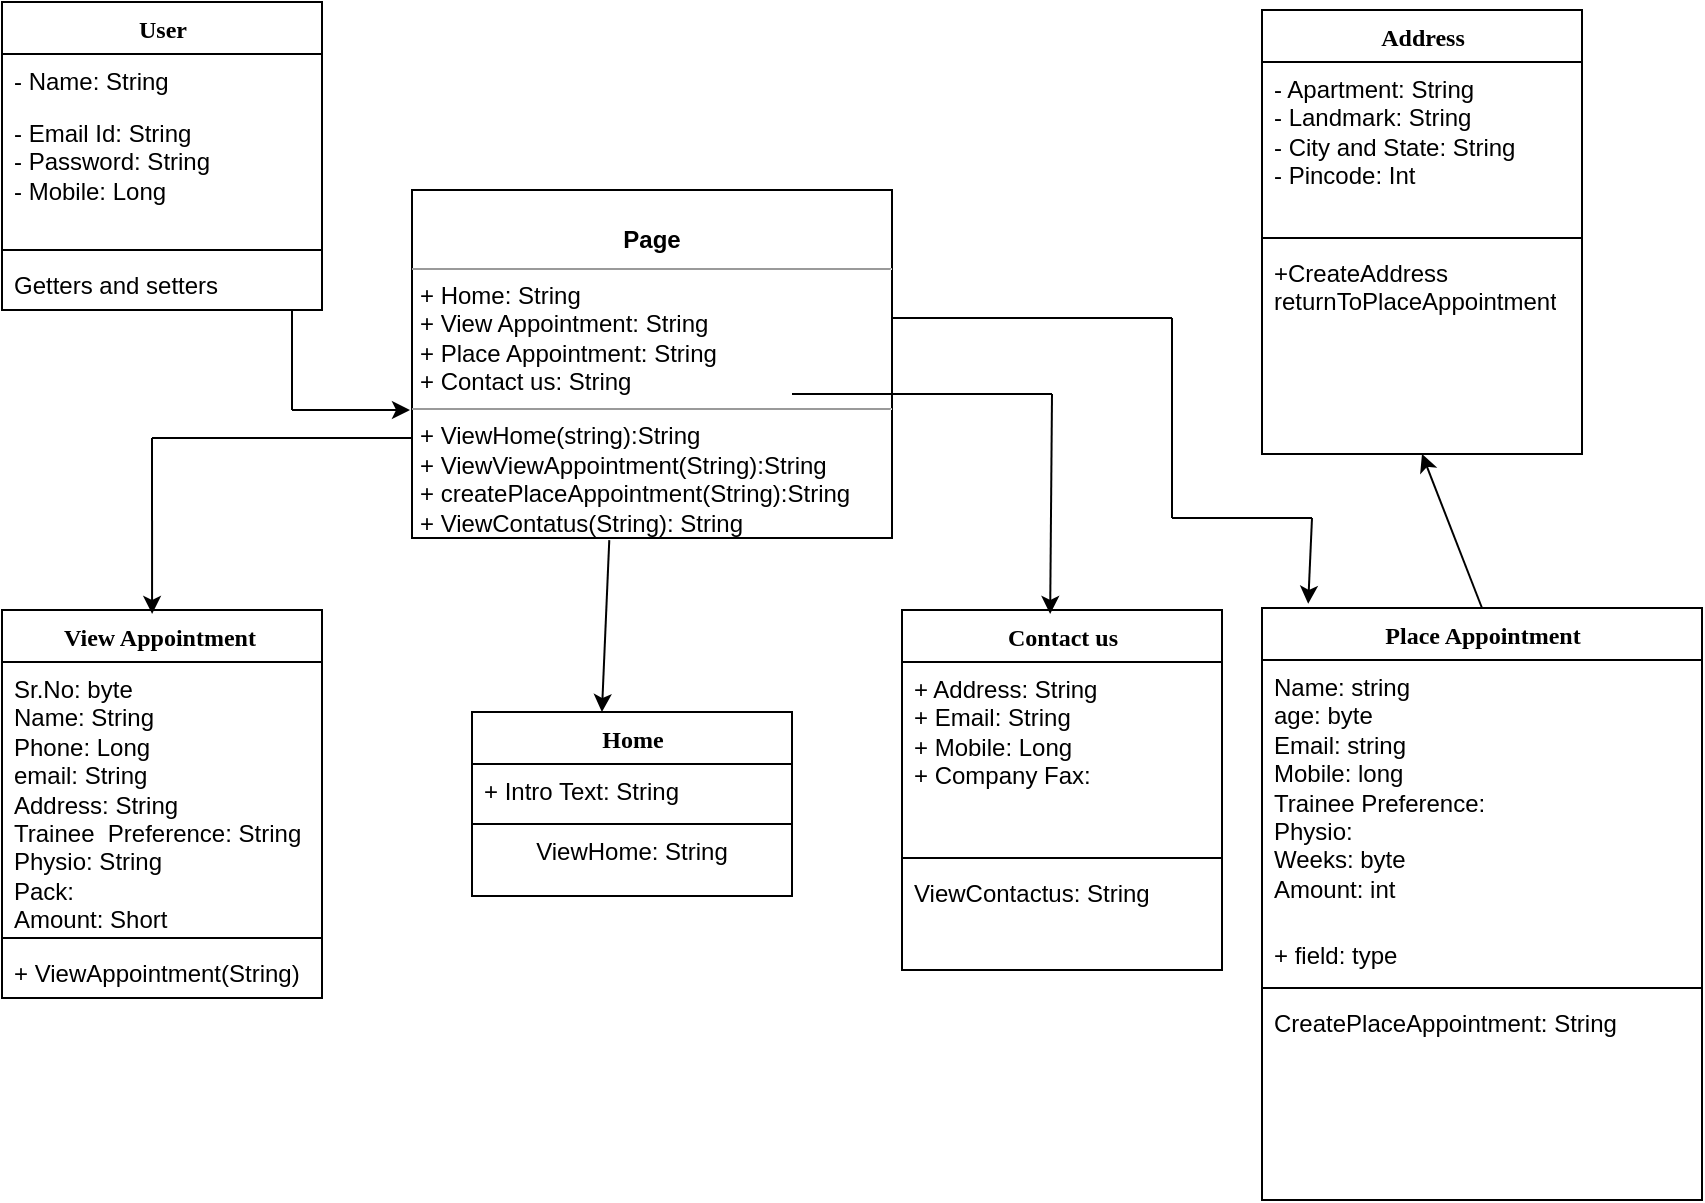 <mxfile version="14.9.5" type="github"><diagram name="Page-1" id="6133507b-19e7-1e82-6fc7-422aa6c4b21f"><mxGraphModel dx="1038" dy="469" grid="1" gridSize="10" guides="1" tooltips="1" connect="1" arrows="1" fold="1" page="1" pageScale="1" pageWidth="1100" pageHeight="850" background="none" math="0" shadow="0"><root><mxCell id="0"/><mxCell id="1" parent="0"/><mxCell id="235556782a83e6d0-1" value="View Appointment&amp;nbsp;" style="swimlane;html=1;fontStyle=1;align=center;verticalAlign=top;childLayout=stackLayout;horizontal=1;startSize=26;horizontalStack=0;resizeParent=1;resizeLast=0;collapsible=1;marginBottom=0;swimlaneFillColor=#ffffff;rounded=0;shadow=0;comic=0;labelBackgroundColor=none;strokeWidth=1;fillColor=none;fontFamily=Verdana;fontSize=12" parent="1" vertex="1"><mxGeometry x="35" y="436" width="160" height="194" as="geometry"/></mxCell><mxCell id="235556782a83e6d0-3" value="Sr.No: byte&lt;br&gt;Name: String&lt;br&gt;Phone: Long&lt;br&gt;email: String&lt;br&gt;Address: String&lt;br&gt;Trainee&amp;nbsp; Preference: String&lt;br&gt;Physio: String&lt;br&gt;Pack:&lt;br&gt;Amount: Short" style="text;html=1;strokeColor=none;fillColor=none;align=left;verticalAlign=top;spacingLeft=4;spacingRight=4;whiteSpace=wrap;overflow=hidden;rotatable=0;points=[[0,0.5],[1,0.5]];portConstraint=eastwest;" parent="235556782a83e6d0-1" vertex="1"><mxGeometry y="26" width="160" height="134" as="geometry"/></mxCell><mxCell id="235556782a83e6d0-6" value="" style="line;html=1;strokeWidth=1;fillColor=none;align=left;verticalAlign=middle;spacingTop=-1;spacingLeft=3;spacingRight=3;rotatable=0;labelPosition=right;points=[];portConstraint=eastwest;" parent="235556782a83e6d0-1" vertex="1"><mxGeometry y="160" width="160" height="8" as="geometry"/></mxCell><mxCell id="235556782a83e6d0-7" value="+ ViewAppointment(String)" style="text;html=1;strokeColor=none;fillColor=none;align=left;verticalAlign=top;spacingLeft=4;spacingRight=4;whiteSpace=wrap;overflow=hidden;rotatable=0;points=[[0,0.5],[1,0.5]];portConstraint=eastwest;" parent="235556782a83e6d0-1" vertex="1"><mxGeometry y="168" width="160" height="26" as="geometry"/></mxCell><mxCell id="78961159f06e98e8-17" value="User" style="swimlane;html=1;fontStyle=1;align=center;verticalAlign=top;childLayout=stackLayout;horizontal=1;startSize=26;horizontalStack=0;resizeParent=1;resizeLast=0;collapsible=1;marginBottom=0;swimlaneFillColor=#ffffff;rounded=0;shadow=0;comic=0;labelBackgroundColor=none;strokeWidth=1;fillColor=none;fontFamily=Verdana;fontSize=12" parent="1" vertex="1"><mxGeometry x="35" y="132" width="160" height="154" as="geometry"/></mxCell><mxCell id="78961159f06e98e8-23" value="- Name: String" style="text;html=1;strokeColor=none;fillColor=none;align=left;verticalAlign=top;spacingLeft=4;spacingRight=4;whiteSpace=wrap;overflow=hidden;rotatable=0;points=[[0,0.5],[1,0.5]];portConstraint=eastwest;" parent="78961159f06e98e8-17" vertex="1"><mxGeometry y="26" width="160" height="26" as="geometry"/></mxCell><mxCell id="78961159f06e98e8-24" value="- Email Id: String&lt;br&gt;- Password: String&lt;br&gt;- Mobile: Long" style="text;html=1;strokeColor=none;fillColor=none;align=left;verticalAlign=top;spacingLeft=4;spacingRight=4;whiteSpace=wrap;overflow=hidden;rotatable=0;points=[[0,0.5],[1,0.5]];portConstraint=eastwest;" parent="78961159f06e98e8-17" vertex="1"><mxGeometry y="52" width="160" height="68" as="geometry"/></mxCell><mxCell id="78961159f06e98e8-19" value="" style="line;html=1;strokeWidth=1;fillColor=none;align=left;verticalAlign=middle;spacingTop=-1;spacingLeft=3;spacingRight=3;rotatable=0;labelPosition=right;points=[];portConstraint=eastwest;" parent="78961159f06e98e8-17" vertex="1"><mxGeometry y="120" width="160" height="8" as="geometry"/></mxCell><mxCell id="78961159f06e98e8-27" value="Getters and setters" style="text;html=1;strokeColor=none;fillColor=none;align=left;verticalAlign=top;spacingLeft=4;spacingRight=4;whiteSpace=wrap;overflow=hidden;rotatable=0;points=[[0,0.5],[1,0.5]];portConstraint=eastwest;" parent="78961159f06e98e8-17" vertex="1"><mxGeometry y="128" width="160" height="26" as="geometry"/></mxCell><mxCell id="78961159f06e98e8-43" value="Address" style="swimlane;html=1;fontStyle=1;align=center;verticalAlign=top;childLayout=stackLayout;horizontal=1;startSize=26;horizontalStack=0;resizeParent=1;resizeLast=0;collapsible=1;marginBottom=0;swimlaneFillColor=#ffffff;rounded=0;shadow=0;comic=0;labelBackgroundColor=none;strokeWidth=1;fillColor=none;fontFamily=Verdana;fontSize=12" parent="1" vertex="1"><mxGeometry x="665" y="136.0" width="160" height="222" as="geometry"/></mxCell><mxCell id="78961159f06e98e8-44" value="- Apartment: String&lt;br&gt;- Landmark: String&lt;br&gt;- City and State: String&lt;br&gt;- Pincode: Int" style="text;html=1;strokeColor=none;fillColor=none;align=left;verticalAlign=top;spacingLeft=4;spacingRight=4;whiteSpace=wrap;overflow=hidden;rotatable=0;points=[[0,0.5],[1,0.5]];portConstraint=eastwest;" parent="78961159f06e98e8-43" vertex="1"><mxGeometry y="26" width="160" height="84" as="geometry"/></mxCell><mxCell id="78961159f06e98e8-51" value="" style="line;html=1;strokeWidth=1;fillColor=none;align=left;verticalAlign=middle;spacingTop=-1;spacingLeft=3;spacingRight=3;rotatable=0;labelPosition=right;points=[];portConstraint=eastwest;" parent="78961159f06e98e8-43" vertex="1"><mxGeometry y="110" width="160" height="8" as="geometry"/></mxCell><mxCell id="78961159f06e98e8-52" value="+CreateAddress&lt;br&gt;returnToPlaceAppointment" style="text;html=1;strokeColor=none;fillColor=none;align=left;verticalAlign=top;spacingLeft=4;spacingRight=4;whiteSpace=wrap;overflow=hidden;rotatable=0;points=[[0,0.5],[1,0.5]];portConstraint=eastwest;" parent="78961159f06e98e8-43" vertex="1"><mxGeometry y="118" width="160" height="52" as="geometry"/></mxCell><mxCell id="78961159f06e98e8-69" value="Home" style="swimlane;html=1;fontStyle=1;align=center;verticalAlign=top;childLayout=stackLayout;horizontal=1;startSize=26;horizontalStack=0;resizeParent=1;resizeLast=0;collapsible=1;marginBottom=0;swimlaneFillColor=#ffffff;rounded=0;shadow=0;comic=0;labelBackgroundColor=none;strokeWidth=1;fillColor=none;fontFamily=Verdana;fontSize=12" parent="1" vertex="1"><mxGeometry x="270" y="487" width="160" height="92" as="geometry"/></mxCell><mxCell id="78961159f06e98e8-70" value="+ Intro Text: String" style="text;html=1;strokeColor=none;fillColor=none;align=left;verticalAlign=top;spacingLeft=4;spacingRight=4;whiteSpace=wrap;overflow=hidden;rotatable=0;points=[[0,0.5],[1,0.5]];portConstraint=eastwest;" parent="78961159f06e98e8-69" vertex="1"><mxGeometry y="26" width="160" height="26" as="geometry"/></mxCell><mxCell id="78961159f06e98e8-77" value="" style="line;html=1;strokeWidth=1;fillColor=none;align=left;verticalAlign=middle;spacingTop=-1;spacingLeft=3;spacingRight=3;rotatable=0;labelPosition=right;points=[];portConstraint=eastwest;" parent="78961159f06e98e8-69" vertex="1"><mxGeometry y="52" width="160" height="8" as="geometry"/></mxCell><mxCell id="UQZvzlyiGXPKkaYJTtmT-18" value="ViewHome: String" style="text;html=1;strokeColor=none;fillColor=none;align=center;verticalAlign=middle;whiteSpace=wrap;rounded=0;" parent="78961159f06e98e8-69" vertex="1"><mxGeometry y="60" width="160" height="20" as="geometry"/></mxCell><mxCell id="78961159f06e98e8-82" value="Place Appointment" style="swimlane;html=1;fontStyle=1;align=center;verticalAlign=top;childLayout=stackLayout;horizontal=1;startSize=26;horizontalStack=0;resizeParent=1;resizeLast=0;collapsible=1;marginBottom=0;swimlaneFillColor=#ffffff;rounded=0;shadow=0;comic=0;labelBackgroundColor=none;strokeWidth=1;fillColor=none;fontFamily=Verdana;fontSize=12" parent="1" vertex="1"><mxGeometry x="665" y="435" width="220" height="296" as="geometry"/></mxCell><mxCell id="78961159f06e98e8-84" value="Name: string&lt;br&gt;age: byte&lt;br&gt;Email: string&lt;br&gt;Mobile: long&lt;br&gt;Trainee Preference:&amp;nbsp;&lt;br&gt;Physio:&lt;br&gt;Weeks: byte&lt;br&gt;Amount: int" style="text;html=1;strokeColor=none;fillColor=none;align=left;verticalAlign=top;spacingLeft=4;spacingRight=4;whiteSpace=wrap;overflow=hidden;rotatable=0;points=[[0,0.5],[1,0.5]];portConstraint=eastwest;" parent="78961159f06e98e8-82" vertex="1"><mxGeometry y="26" width="220" height="134" as="geometry"/></mxCell><mxCell id="78961159f06e98e8-89" value="+ field: type" style="text;html=1;strokeColor=none;fillColor=none;align=left;verticalAlign=top;spacingLeft=4;spacingRight=4;whiteSpace=wrap;overflow=hidden;rotatable=0;points=[[0,0.5],[1,0.5]];portConstraint=eastwest;" parent="78961159f06e98e8-82" vertex="1"><mxGeometry y="160" width="220" height="26" as="geometry"/></mxCell><mxCell id="78961159f06e98e8-90" value="" style="line;html=1;strokeWidth=1;fillColor=none;align=left;verticalAlign=middle;spacingTop=-1;spacingLeft=3;spacingRight=3;rotatable=0;labelPosition=right;points=[];portConstraint=eastwest;" parent="78961159f06e98e8-82" vertex="1"><mxGeometry y="186" width="220" height="8" as="geometry"/></mxCell><mxCell id="78961159f06e98e8-94" value="CreatePlaceAppointment: String" style="text;html=1;strokeColor=none;fillColor=none;align=left;verticalAlign=top;spacingLeft=4;spacingRight=4;whiteSpace=wrap;overflow=hidden;rotatable=0;points=[[0,0.5],[1,0.5]];portConstraint=eastwest;" parent="78961159f06e98e8-82" vertex="1"><mxGeometry y="194" width="220" height="26" as="geometry"/></mxCell><mxCell id="78961159f06e98e8-108" value="Contact us" style="swimlane;html=1;fontStyle=1;align=center;verticalAlign=top;childLayout=stackLayout;horizontal=1;startSize=26;horizontalStack=0;resizeParent=1;resizeLast=0;collapsible=1;marginBottom=0;swimlaneFillColor=#ffffff;rounded=0;shadow=0;comic=0;labelBackgroundColor=none;strokeWidth=1;fillColor=none;fontFamily=Verdana;fontSize=12" parent="1" vertex="1"><mxGeometry x="485" y="436" width="160" height="180" as="geometry"/></mxCell><mxCell id="78961159f06e98e8-109" value="+ Address: String&lt;br&gt;+ Email: String&lt;br&gt;+ Mobile: Long&lt;br&gt;+ Company Fax:" style="text;html=1;strokeColor=none;fillColor=none;align=left;verticalAlign=top;spacingLeft=4;spacingRight=4;whiteSpace=wrap;overflow=hidden;rotatable=0;points=[[0,0.5],[1,0.5]];portConstraint=eastwest;" parent="78961159f06e98e8-108" vertex="1"><mxGeometry y="26" width="160" height="94" as="geometry"/></mxCell><mxCell id="78961159f06e98e8-116" value="" style="line;html=1;strokeWidth=1;fillColor=none;align=left;verticalAlign=middle;spacingTop=-1;spacingLeft=3;spacingRight=3;rotatable=0;labelPosition=right;points=[];portConstraint=eastwest;" parent="78961159f06e98e8-108" vertex="1"><mxGeometry y="120" width="160" height="8" as="geometry"/></mxCell><mxCell id="78961159f06e98e8-117" value="ViewContactus: String" style="text;html=1;strokeColor=none;fillColor=none;align=left;verticalAlign=top;spacingLeft=4;spacingRight=4;whiteSpace=wrap;overflow=hidden;rotatable=0;points=[[0,0.5],[1,0.5]];portConstraint=eastwest;" parent="78961159f06e98e8-108" vertex="1"><mxGeometry y="128" width="160" height="26" as="geometry"/></mxCell><mxCell id="b94bc138ca980ef-1" value="&lt;p style=&quot;margin: 0px ; margin-top: 4px ; text-align: center&quot;&gt;&lt;br&gt;&lt;b&gt;Page&lt;/b&gt;&lt;/p&gt;&lt;hr size=&quot;1&quot;&gt;&lt;p style=&quot;margin: 0px ; margin-left: 4px&quot;&gt;+ Home: String&lt;br&gt;+ View Appointment: String&lt;/p&gt;&lt;p style=&quot;margin: 0px ; margin-left: 4px&quot;&gt;+ Place Appointment: String&lt;/p&gt;&lt;p style=&quot;margin: 0px ; margin-left: 4px&quot;&gt;+ Contact us: String&lt;/p&gt;&lt;hr size=&quot;1&quot;&gt;&lt;p style=&quot;margin: 0px ; margin-left: 4px&quot;&gt;+ ViewHome(string):String&lt;br&gt;+ ViewViewAppointment(String):String&lt;/p&gt;&lt;p style=&quot;margin: 0px ; margin-left: 4px&quot;&gt;+ createPlaceAppointment(String):String&lt;/p&gt;&lt;p style=&quot;margin: 0px ; margin-left: 4px&quot;&gt;+ ViewContatus(String): String&lt;/p&gt;" style="verticalAlign=top;align=left;overflow=fill;fontSize=12;fontFamily=Helvetica;html=1;rounded=0;shadow=0;comic=0;labelBackgroundColor=none;strokeWidth=1" parent="1" vertex="1"><mxGeometry x="240" y="226" width="240" height="174" as="geometry"/></mxCell><mxCell id="UQZvzlyiGXPKkaYJTtmT-6" value="" style="endArrow=none;html=1;" parent="1" edge="1"><mxGeometry width="50" height="50" relative="1" as="geometry"><mxPoint x="180" y="336" as="sourcePoint"/><mxPoint x="180" y="286" as="targetPoint"/></mxGeometry></mxCell><mxCell id="UQZvzlyiGXPKkaYJTtmT-7" value="" style="endArrow=classic;html=1;" parent="1" edge="1"><mxGeometry width="50" height="50" relative="1" as="geometry"><mxPoint x="180" y="336" as="sourcePoint"/><mxPoint x="239" y="336" as="targetPoint"/></mxGeometry></mxCell><mxCell id="UQZvzlyiGXPKkaYJTtmT-10" value="" style="endArrow=none;html=1;" parent="1" edge="1"><mxGeometry width="50" height="50" relative="1" as="geometry"><mxPoint x="110" y="350" as="sourcePoint"/><mxPoint x="240" y="350" as="targetPoint"/></mxGeometry></mxCell><mxCell id="UQZvzlyiGXPKkaYJTtmT-11" value="" style="endArrow=classic;html=1;entryX=0.469;entryY=0.01;entryDx=0;entryDy=0;entryPerimeter=0;" parent="1" target="235556782a83e6d0-1" edge="1"><mxGeometry width="50" height="50" relative="1" as="geometry"><mxPoint x="110" y="350" as="sourcePoint"/><mxPoint x="140" y="340" as="targetPoint"/></mxGeometry></mxCell><mxCell id="UQZvzlyiGXPKkaYJTtmT-13" value="" style="endArrow=classic;html=1;entryX=0.406;entryY=0;entryDx=0;entryDy=0;entryPerimeter=0;exitX=0.411;exitY=1.006;exitDx=0;exitDy=0;exitPerimeter=0;" parent="1" source="b94bc138ca980ef-1" target="78961159f06e98e8-69" edge="1"><mxGeometry width="50" height="50" relative="1" as="geometry"><mxPoint x="320" y="390" as="sourcePoint"/><mxPoint x="370" y="370" as="targetPoint"/></mxGeometry></mxCell><mxCell id="UQZvzlyiGXPKkaYJTtmT-14" value="" style="endArrow=none;html=1;" parent="1" edge="1"><mxGeometry width="50" height="50" relative="1" as="geometry"><mxPoint x="430" y="328" as="sourcePoint"/><mxPoint x="560" y="328" as="targetPoint"/></mxGeometry></mxCell><mxCell id="UQZvzlyiGXPKkaYJTtmT-15" value="" style="endArrow=classic;html=1;entryX=0.463;entryY=0.011;entryDx=0;entryDy=0;entryPerimeter=0;" parent="1" target="78961159f06e98e8-108" edge="1"><mxGeometry width="50" height="50" relative="1" as="geometry"><mxPoint x="560" y="328" as="sourcePoint"/><mxPoint x="610" y="278" as="targetPoint"/></mxGeometry></mxCell><mxCell id="UQZvzlyiGXPKkaYJTtmT-16" value="" style="endArrow=classic;html=1;exitX=0.5;exitY=0;exitDx=0;exitDy=0;entryX=0.5;entryY=1;entryDx=0;entryDy=0;" parent="1" source="78961159f06e98e8-82" target="78961159f06e98e8-43" edge="1"><mxGeometry width="50" height="50" relative="1" as="geometry"><mxPoint x="720" y="410" as="sourcePoint"/><mxPoint x="770" y="360" as="targetPoint"/></mxGeometry></mxCell><mxCell id="UQZvzlyiGXPKkaYJTtmT-19" value="" style="endArrow=none;html=1;" parent="1" edge="1"><mxGeometry width="50" height="50" relative="1" as="geometry"><mxPoint x="480" y="290" as="sourcePoint"/><mxPoint x="620" y="290" as="targetPoint"/></mxGeometry></mxCell><mxCell id="UQZvzlyiGXPKkaYJTtmT-20" value="" style="endArrow=none;html=1;" parent="1" edge="1"><mxGeometry width="50" height="50" relative="1" as="geometry"><mxPoint x="620" y="390" as="sourcePoint"/><mxPoint x="620" y="290" as="targetPoint"/></mxGeometry></mxCell><mxCell id="UQZvzlyiGXPKkaYJTtmT-21" value="" style="endArrow=none;html=1;" parent="1" edge="1"><mxGeometry width="50" height="50" relative="1" as="geometry"><mxPoint x="620" y="390" as="sourcePoint"/><mxPoint x="690" y="390" as="targetPoint"/></mxGeometry></mxCell><mxCell id="UQZvzlyiGXPKkaYJTtmT-22" value="" style="endArrow=classic;html=1;entryX=0.105;entryY=-0.007;entryDx=0;entryDy=0;entryPerimeter=0;" parent="1" target="78961159f06e98e8-82" edge="1"><mxGeometry width="50" height="50" relative="1" as="geometry"><mxPoint x="690" y="390" as="sourcePoint"/><mxPoint x="740" y="340" as="targetPoint"/></mxGeometry></mxCell></root></mxGraphModel></diagram></mxfile>